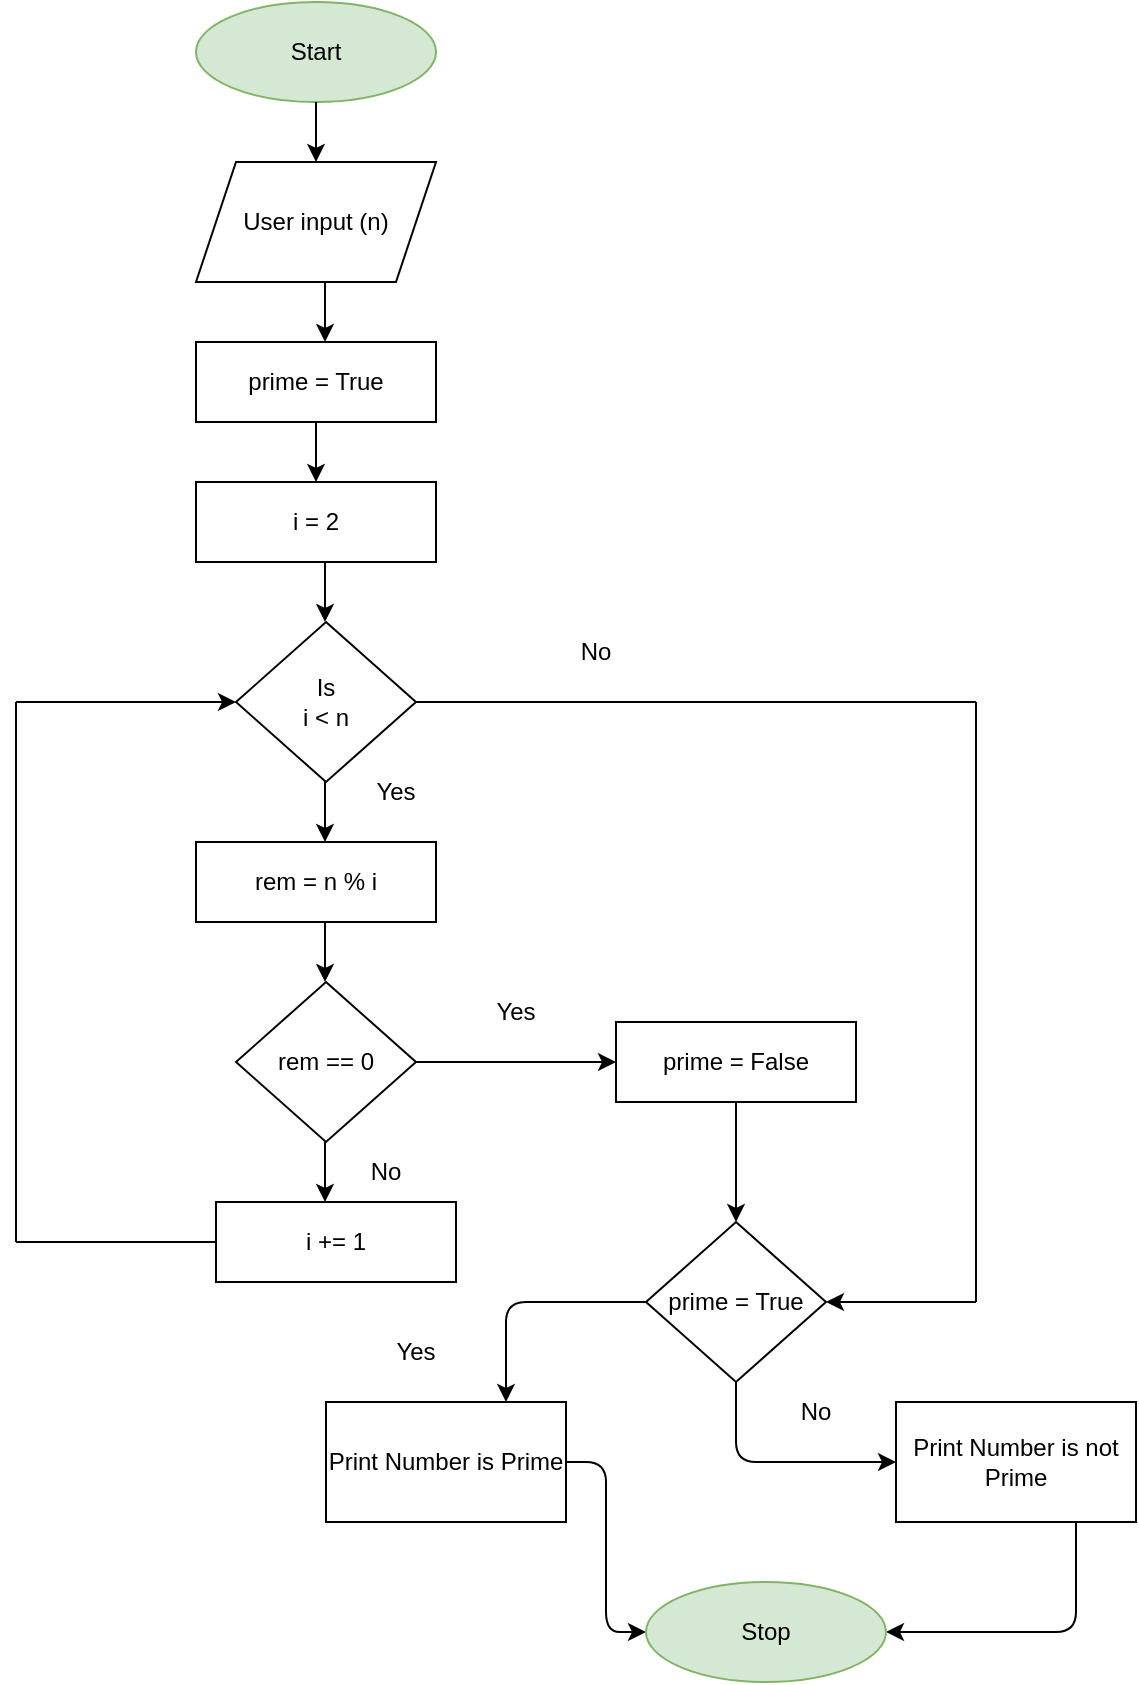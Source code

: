 <mxfile version="19.0.3" type="device"><diagram id="ST8IJdWIGJ4Oc8aaD4qz" name="Page-1"><mxGraphModel dx="1102" dy="865" grid="1" gridSize="10" guides="1" tooltips="1" connect="1" arrows="1" fold="1" page="1" pageScale="1" pageWidth="850" pageHeight="1100" math="0" shadow="0"><root><mxCell id="0"/><mxCell id="1" parent="0"/><mxCell id="blDWnfgZm-ddJVWxIiNm-4" value="Start" style="ellipse;whiteSpace=wrap;html=1;fillColor=#d5e8d4;strokeColor=#82b366;" vertex="1" parent="1"><mxGeometry x="330" y="30" width="120" height="50" as="geometry"/></mxCell><mxCell id="blDWnfgZm-ddJVWxIiNm-5" value="User input (n)" style="shape=parallelogram;perimeter=parallelogramPerimeter;whiteSpace=wrap;html=1;fixedSize=1;" vertex="1" parent="1"><mxGeometry x="330" y="110" width="120" height="60" as="geometry"/></mxCell><mxCell id="blDWnfgZm-ddJVWxIiNm-6" value="" style="endArrow=classic;html=1;rounded=0;exitX=0.5;exitY=1;exitDx=0;exitDy=0;entryX=0.5;entryY=0;entryDx=0;entryDy=0;" edge="1" parent="1" source="blDWnfgZm-ddJVWxIiNm-4" target="blDWnfgZm-ddJVWxIiNm-5"><mxGeometry width="50" height="50" relative="1" as="geometry"><mxPoint x="400" y="470" as="sourcePoint"/><mxPoint x="450" y="420" as="targetPoint"/></mxGeometry></mxCell><mxCell id="blDWnfgZm-ddJVWxIiNm-7" value="prime = True" style="rounded=0;whiteSpace=wrap;html=1;" vertex="1" parent="1"><mxGeometry x="330" y="200" width="120" height="40" as="geometry"/></mxCell><mxCell id="blDWnfgZm-ddJVWxIiNm-8" value="i = 2" style="rounded=0;whiteSpace=wrap;html=1;" vertex="1" parent="1"><mxGeometry x="330" y="270" width="120" height="40" as="geometry"/></mxCell><mxCell id="blDWnfgZm-ddJVWxIiNm-11" value="" style="endArrow=classic;html=1;rounded=0;exitX=0.5;exitY=1;exitDx=0;exitDy=0;entryX=0.5;entryY=0;entryDx=0;entryDy=0;" edge="1" parent="1" source="blDWnfgZm-ddJVWxIiNm-7" target="blDWnfgZm-ddJVWxIiNm-8"><mxGeometry width="50" height="50" relative="1" as="geometry"><mxPoint x="410" y="100" as="sourcePoint"/><mxPoint x="410" y="130" as="targetPoint"/></mxGeometry></mxCell><mxCell id="blDWnfgZm-ddJVWxIiNm-12" value="Is&lt;br&gt;i &amp;lt; n" style="rhombus;whiteSpace=wrap;html=1;" vertex="1" parent="1"><mxGeometry x="350" y="340" width="90" height="80" as="geometry"/></mxCell><mxCell id="blDWnfgZm-ddJVWxIiNm-14" value="rem = n % i" style="rounded=0;whiteSpace=wrap;html=1;" vertex="1" parent="1"><mxGeometry x="330" y="450" width="120" height="40" as="geometry"/></mxCell><mxCell id="blDWnfgZm-ddJVWxIiNm-15" value="rem == 0" style="rhombus;whiteSpace=wrap;html=1;" vertex="1" parent="1"><mxGeometry x="350" y="520" width="90" height="80" as="geometry"/></mxCell><mxCell id="blDWnfgZm-ddJVWxIiNm-16" value="" style="endArrow=classic;html=1;rounded=0;exitX=1;exitY=0.5;exitDx=0;exitDy=0;" edge="1" parent="1" source="blDWnfgZm-ddJVWxIiNm-15"><mxGeometry width="50" height="50" relative="1" as="geometry"><mxPoint x="400" y="480" as="sourcePoint"/><mxPoint x="540" y="560" as="targetPoint"/></mxGeometry></mxCell><mxCell id="blDWnfgZm-ddJVWxIiNm-18" value="Yes" style="text;html=1;strokeColor=none;fillColor=none;align=center;verticalAlign=middle;whiteSpace=wrap;rounded=0;" vertex="1" parent="1"><mxGeometry x="460" y="520" width="60" height="30" as="geometry"/></mxCell><mxCell id="blDWnfgZm-ddJVWxIiNm-19" value="No" style="text;html=1;strokeColor=none;fillColor=none;align=center;verticalAlign=middle;whiteSpace=wrap;rounded=0;" vertex="1" parent="1"><mxGeometry x="500" y="340" width="60" height="30" as="geometry"/></mxCell><mxCell id="blDWnfgZm-ddJVWxIiNm-20" value="" style="endArrow=classic;html=1;rounded=0;exitX=0.5;exitY=1;exitDx=0;exitDy=0;" edge="1" parent="1"><mxGeometry width="50" height="50" relative="1" as="geometry"><mxPoint x="394.5" y="310" as="sourcePoint"/><mxPoint x="394.5" y="340" as="targetPoint"/></mxGeometry></mxCell><mxCell id="blDWnfgZm-ddJVWxIiNm-21" value="" style="endArrow=classic;html=1;rounded=0;exitX=0.5;exitY=1;exitDx=0;exitDy=0;entryX=0.5;entryY=0;entryDx=0;entryDy=0;" edge="1" parent="1"><mxGeometry width="50" height="50" relative="1" as="geometry"><mxPoint x="394.5" y="420" as="sourcePoint"/><mxPoint x="394.5" y="450" as="targetPoint"/></mxGeometry></mxCell><mxCell id="blDWnfgZm-ddJVWxIiNm-22" value="" style="endArrow=classic;html=1;rounded=0;exitX=0.5;exitY=1;exitDx=0;exitDy=0;entryX=0.5;entryY=0;entryDx=0;entryDy=0;" edge="1" parent="1"><mxGeometry width="50" height="50" relative="1" as="geometry"><mxPoint x="394.5" y="490" as="sourcePoint"/><mxPoint x="394.5" y="520" as="targetPoint"/></mxGeometry></mxCell><mxCell id="blDWnfgZm-ddJVWxIiNm-23" value="" style="endArrow=classic;html=1;rounded=0;exitX=0.5;exitY=1;exitDx=0;exitDy=0;entryX=0.5;entryY=0;entryDx=0;entryDy=0;" edge="1" parent="1"><mxGeometry width="50" height="50" relative="1" as="geometry"><mxPoint x="394.5" y="170" as="sourcePoint"/><mxPoint x="394.5" y="200" as="targetPoint"/></mxGeometry></mxCell><mxCell id="blDWnfgZm-ddJVWxIiNm-24" value="Yes" style="text;html=1;strokeColor=none;fillColor=none;align=center;verticalAlign=middle;whiteSpace=wrap;rounded=0;" vertex="1" parent="1"><mxGeometry x="400" y="410" width="60" height="30" as="geometry"/></mxCell><mxCell id="blDWnfgZm-ddJVWxIiNm-25" value="prime = False" style="rounded=0;whiteSpace=wrap;html=1;" vertex="1" parent="1"><mxGeometry x="540" y="540" width="120" height="40" as="geometry"/></mxCell><mxCell id="blDWnfgZm-ddJVWxIiNm-27" value="" style="endArrow=classic;html=1;rounded=0;exitX=0.5;exitY=1;exitDx=0;exitDy=0;entryX=0.5;entryY=0;entryDx=0;entryDy=0;" edge="1" parent="1"><mxGeometry width="50" height="50" relative="1" as="geometry"><mxPoint x="394.5" y="600" as="sourcePoint"/><mxPoint x="394.5" y="630" as="targetPoint"/></mxGeometry></mxCell><mxCell id="blDWnfgZm-ddJVWxIiNm-28" value="No" style="text;html=1;strokeColor=none;fillColor=none;align=center;verticalAlign=middle;whiteSpace=wrap;rounded=0;" vertex="1" parent="1"><mxGeometry x="395" y="600" width="60" height="30" as="geometry"/></mxCell><mxCell id="blDWnfgZm-ddJVWxIiNm-29" value="i += 1" style="rounded=0;whiteSpace=wrap;html=1;" vertex="1" parent="1"><mxGeometry x="340" y="630" width="120" height="40" as="geometry"/></mxCell><mxCell id="blDWnfgZm-ddJVWxIiNm-31" value="" style="endArrow=none;html=1;rounded=0;entryX=0;entryY=0.5;entryDx=0;entryDy=0;" edge="1" parent="1" target="blDWnfgZm-ddJVWxIiNm-29"><mxGeometry width="50" height="50" relative="1" as="geometry"><mxPoint x="240" y="650" as="sourcePoint"/><mxPoint x="450" y="420" as="targetPoint"/></mxGeometry></mxCell><mxCell id="blDWnfgZm-ddJVWxIiNm-32" value="" style="endArrow=none;html=1;rounded=0;" edge="1" parent="1"><mxGeometry width="50" height="50" relative="1" as="geometry"><mxPoint x="240" y="650" as="sourcePoint"/><mxPoint x="240" y="380" as="targetPoint"/></mxGeometry></mxCell><mxCell id="blDWnfgZm-ddJVWxIiNm-33" value="" style="endArrow=classic;html=1;rounded=0;entryX=0;entryY=0.5;entryDx=0;entryDy=0;" edge="1" parent="1" target="blDWnfgZm-ddJVWxIiNm-12"><mxGeometry width="50" height="50" relative="1" as="geometry"><mxPoint x="240" y="380" as="sourcePoint"/><mxPoint x="450" y="420" as="targetPoint"/></mxGeometry></mxCell><mxCell id="blDWnfgZm-ddJVWxIiNm-45" style="edgeStyle=orthogonalEdgeStyle;rounded=1;orthogonalLoop=1;jettySize=auto;html=1;exitX=0;exitY=0.5;exitDx=0;exitDy=0;entryX=0.75;entryY=0;entryDx=0;entryDy=0;" edge="1" parent="1" source="blDWnfgZm-ddJVWxIiNm-35" target="blDWnfgZm-ddJVWxIiNm-42"><mxGeometry relative="1" as="geometry"/></mxCell><mxCell id="blDWnfgZm-ddJVWxIiNm-46" style="edgeStyle=orthogonalEdgeStyle;rounded=1;orthogonalLoop=1;jettySize=auto;html=1;exitX=0.5;exitY=1;exitDx=0;exitDy=0;entryX=0;entryY=0.5;entryDx=0;entryDy=0;" edge="1" parent="1" source="blDWnfgZm-ddJVWxIiNm-35" target="blDWnfgZm-ddJVWxIiNm-43"><mxGeometry relative="1" as="geometry"/></mxCell><mxCell id="blDWnfgZm-ddJVWxIiNm-35" value="prime = True" style="rhombus;whiteSpace=wrap;html=1;" vertex="1" parent="1"><mxGeometry x="555" y="640" width="90" height="80" as="geometry"/></mxCell><mxCell id="blDWnfgZm-ddJVWxIiNm-37" value="" style="endArrow=none;html=1;rounded=1;exitX=1;exitY=0.5;exitDx=0;exitDy=0;" edge="1" parent="1" source="blDWnfgZm-ddJVWxIiNm-12"><mxGeometry width="50" height="50" relative="1" as="geometry"><mxPoint x="400" y="470" as="sourcePoint"/><mxPoint x="720" y="380" as="targetPoint"/></mxGeometry></mxCell><mxCell id="blDWnfgZm-ddJVWxIiNm-38" value="" style="endArrow=none;html=1;rounded=1;" edge="1" parent="1"><mxGeometry width="50" height="50" relative="1" as="geometry"><mxPoint x="720" y="680" as="sourcePoint"/><mxPoint x="720" y="380" as="targetPoint"/></mxGeometry></mxCell><mxCell id="blDWnfgZm-ddJVWxIiNm-39" value="" style="endArrow=classic;html=1;rounded=1;entryX=1;entryY=0.5;entryDx=0;entryDy=0;" edge="1" parent="1" target="blDWnfgZm-ddJVWxIiNm-35"><mxGeometry width="50" height="50" relative="1" as="geometry"><mxPoint x="720" y="680" as="sourcePoint"/><mxPoint x="450" y="420" as="targetPoint"/></mxGeometry></mxCell><mxCell id="blDWnfgZm-ddJVWxIiNm-40" value="" style="endArrow=classic;html=1;rounded=1;exitX=0.5;exitY=1;exitDx=0;exitDy=0;entryX=0.5;entryY=0;entryDx=0;entryDy=0;" edge="1" parent="1" source="blDWnfgZm-ddJVWxIiNm-25" target="blDWnfgZm-ddJVWxIiNm-35"><mxGeometry width="50" height="50" relative="1" as="geometry"><mxPoint x="400" y="470" as="sourcePoint"/><mxPoint x="450" y="420" as="targetPoint"/></mxGeometry></mxCell><mxCell id="blDWnfgZm-ddJVWxIiNm-48" style="edgeStyle=orthogonalEdgeStyle;rounded=1;orthogonalLoop=1;jettySize=auto;html=1;entryX=0;entryY=0.5;entryDx=0;entryDy=0;" edge="1" parent="1" source="blDWnfgZm-ddJVWxIiNm-42" target="blDWnfgZm-ddJVWxIiNm-47"><mxGeometry relative="1" as="geometry"/></mxCell><mxCell id="blDWnfgZm-ddJVWxIiNm-42" value="Print Number is Prime" style="rounded=0;whiteSpace=wrap;html=1;" vertex="1" parent="1"><mxGeometry x="395" y="730" width="120" height="60" as="geometry"/></mxCell><mxCell id="blDWnfgZm-ddJVWxIiNm-44" style="edgeStyle=orthogonalEdgeStyle;rounded=1;orthogonalLoop=1;jettySize=auto;html=1;exitX=0.75;exitY=1;exitDx=0;exitDy=0;entryX=1;entryY=0.5;entryDx=0;entryDy=0;" edge="1" parent="1" source="blDWnfgZm-ddJVWxIiNm-43" target="blDWnfgZm-ddJVWxIiNm-47"><mxGeometry relative="1" as="geometry"><mxPoint x="770" y="810" as="targetPoint"/></mxGeometry></mxCell><mxCell id="blDWnfgZm-ddJVWxIiNm-43" value="Print Number is not Prime" style="rounded=0;whiteSpace=wrap;html=1;" vertex="1" parent="1"><mxGeometry x="680" y="730" width="120" height="60" as="geometry"/></mxCell><mxCell id="blDWnfgZm-ddJVWxIiNm-47" value="Stop" style="ellipse;whiteSpace=wrap;html=1;fillColor=#d5e8d4;strokeColor=#82b366;" vertex="1" parent="1"><mxGeometry x="555" y="820" width="120" height="50" as="geometry"/></mxCell><mxCell id="blDWnfgZm-ddJVWxIiNm-49" value="Yes" style="text;html=1;strokeColor=none;fillColor=none;align=center;verticalAlign=middle;whiteSpace=wrap;rounded=0;" vertex="1" parent="1"><mxGeometry x="410" y="690" width="60" height="30" as="geometry"/></mxCell><mxCell id="blDWnfgZm-ddJVWxIiNm-50" value="No" style="text;html=1;strokeColor=none;fillColor=none;align=center;verticalAlign=middle;whiteSpace=wrap;rounded=0;" vertex="1" parent="1"><mxGeometry x="610" y="720" width="60" height="30" as="geometry"/></mxCell></root></mxGraphModel></diagram></mxfile>